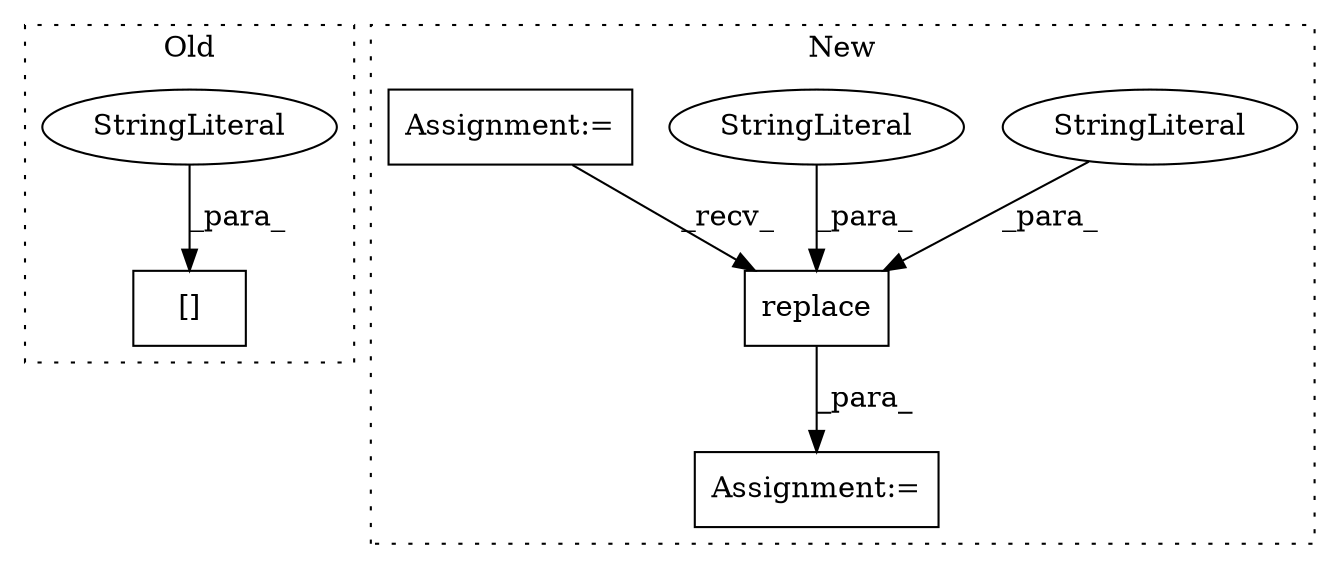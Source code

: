 digraph G {
subgraph cluster0 {
1 [label="[]" a="2" s="11649,11666" l="4,1" shape="box"];
6 [label="StringLiteral" a="45" s="11653" l="13" shape="ellipse"];
label = "Old";
style="dotted";
}
subgraph cluster1 {
2 [label="replace" a="32" s="11738,11753" l="8,1" shape="box"];
3 [label="StringLiteral" a="45" s="11746" l="3" shape="ellipse"];
4 [label="StringLiteral" a="45" s="11750" l="3" shape="ellipse"];
5 [label="Assignment:=" a="7" s="11717" l="14" shape="box"];
7 [label="Assignment:=" a="7" s="11818" l="32" shape="box"];
label = "New";
style="dotted";
}
2 -> 5 [label="_para_"];
3 -> 2 [label="_para_"];
4 -> 2 [label="_para_"];
6 -> 1 [label="_para_"];
7 -> 2 [label="_recv_"];
}